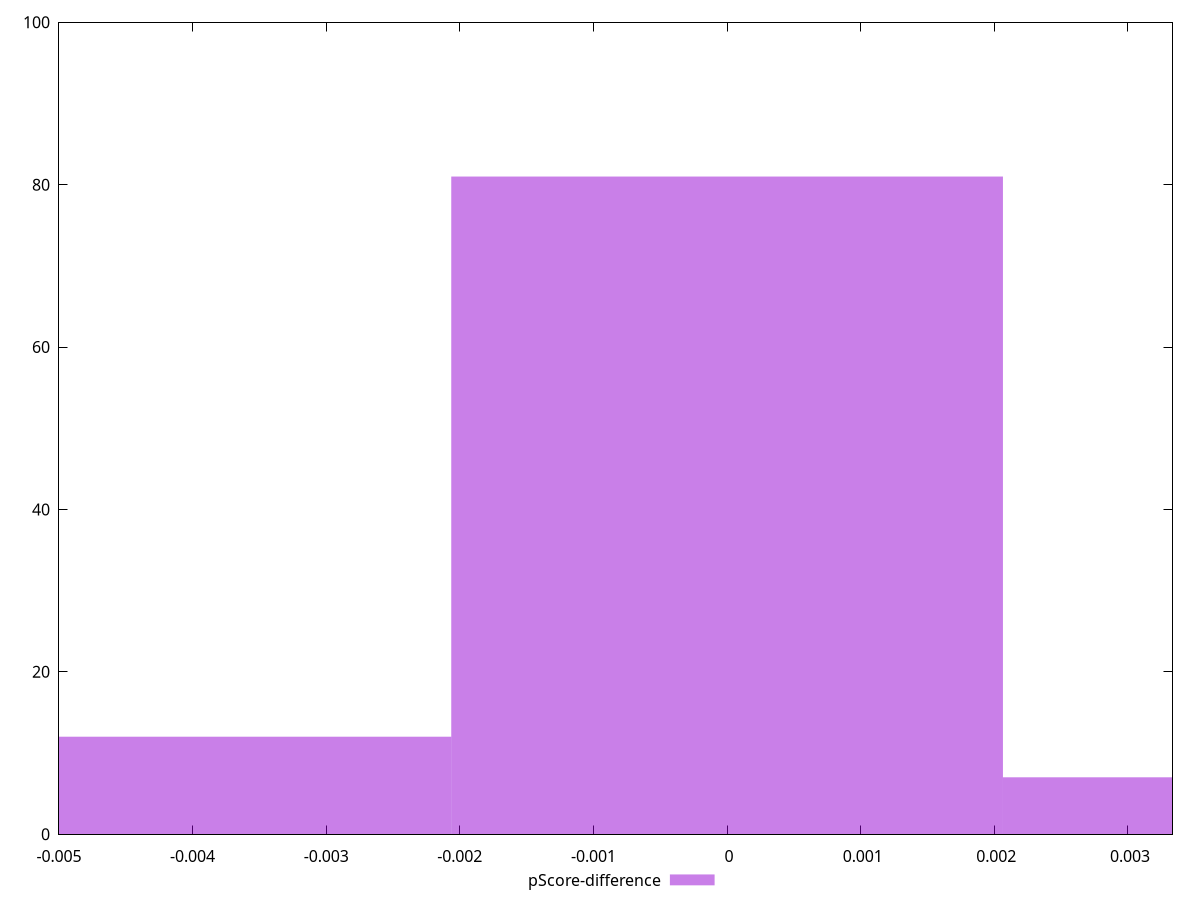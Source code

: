 reset

$pScoreDifference <<EOF
0 81
0.004128804313345143 7
-0.004128804313345143 12
EOF

set key outside below
set boxwidth 0.004128804313345143
set xrange [-0.0050000000000000044:0.0033333333333332993]
set yrange [0:100]
set trange [0:100]
set style fill transparent solid 0.5 noborder
set terminal svg size 640, 490 enhanced background rgb 'white'
set output "reports/report_00033_2021-03-01T14-23-16.841Z/uses-http2/samples/astro/pScore-difference/histogram.svg"

plot $pScoreDifference title "pScore-difference" with boxes

reset
